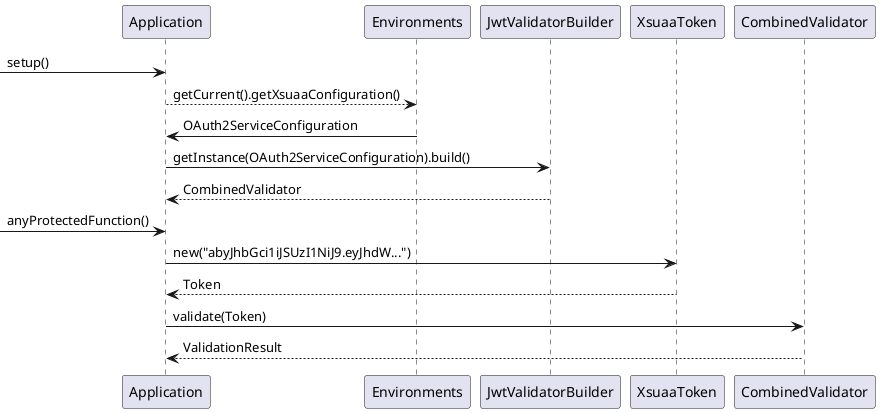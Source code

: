 @startuml
-> Application: setup()
Application --> Environments: getCurrent().getXsuaaConfiguration()

Environments -> Application: OAuth2ServiceConfiguration

Application -> JwtValidatorBuilder: getInstance(OAuth2ServiceConfiguration).build()
JwtValidatorBuilder --> Application: CombinedValidator

-> Application: anyProtectedFunction()


Application -> XsuaaToken: new("abyJhbGci1iJSUzI1NiJ9.eyJhdW...")
XsuaaToken --> Application: Token

Application -> CombinedValidator: validate(Token)
CombinedValidator --> Application: ValidationResult
@enduml


